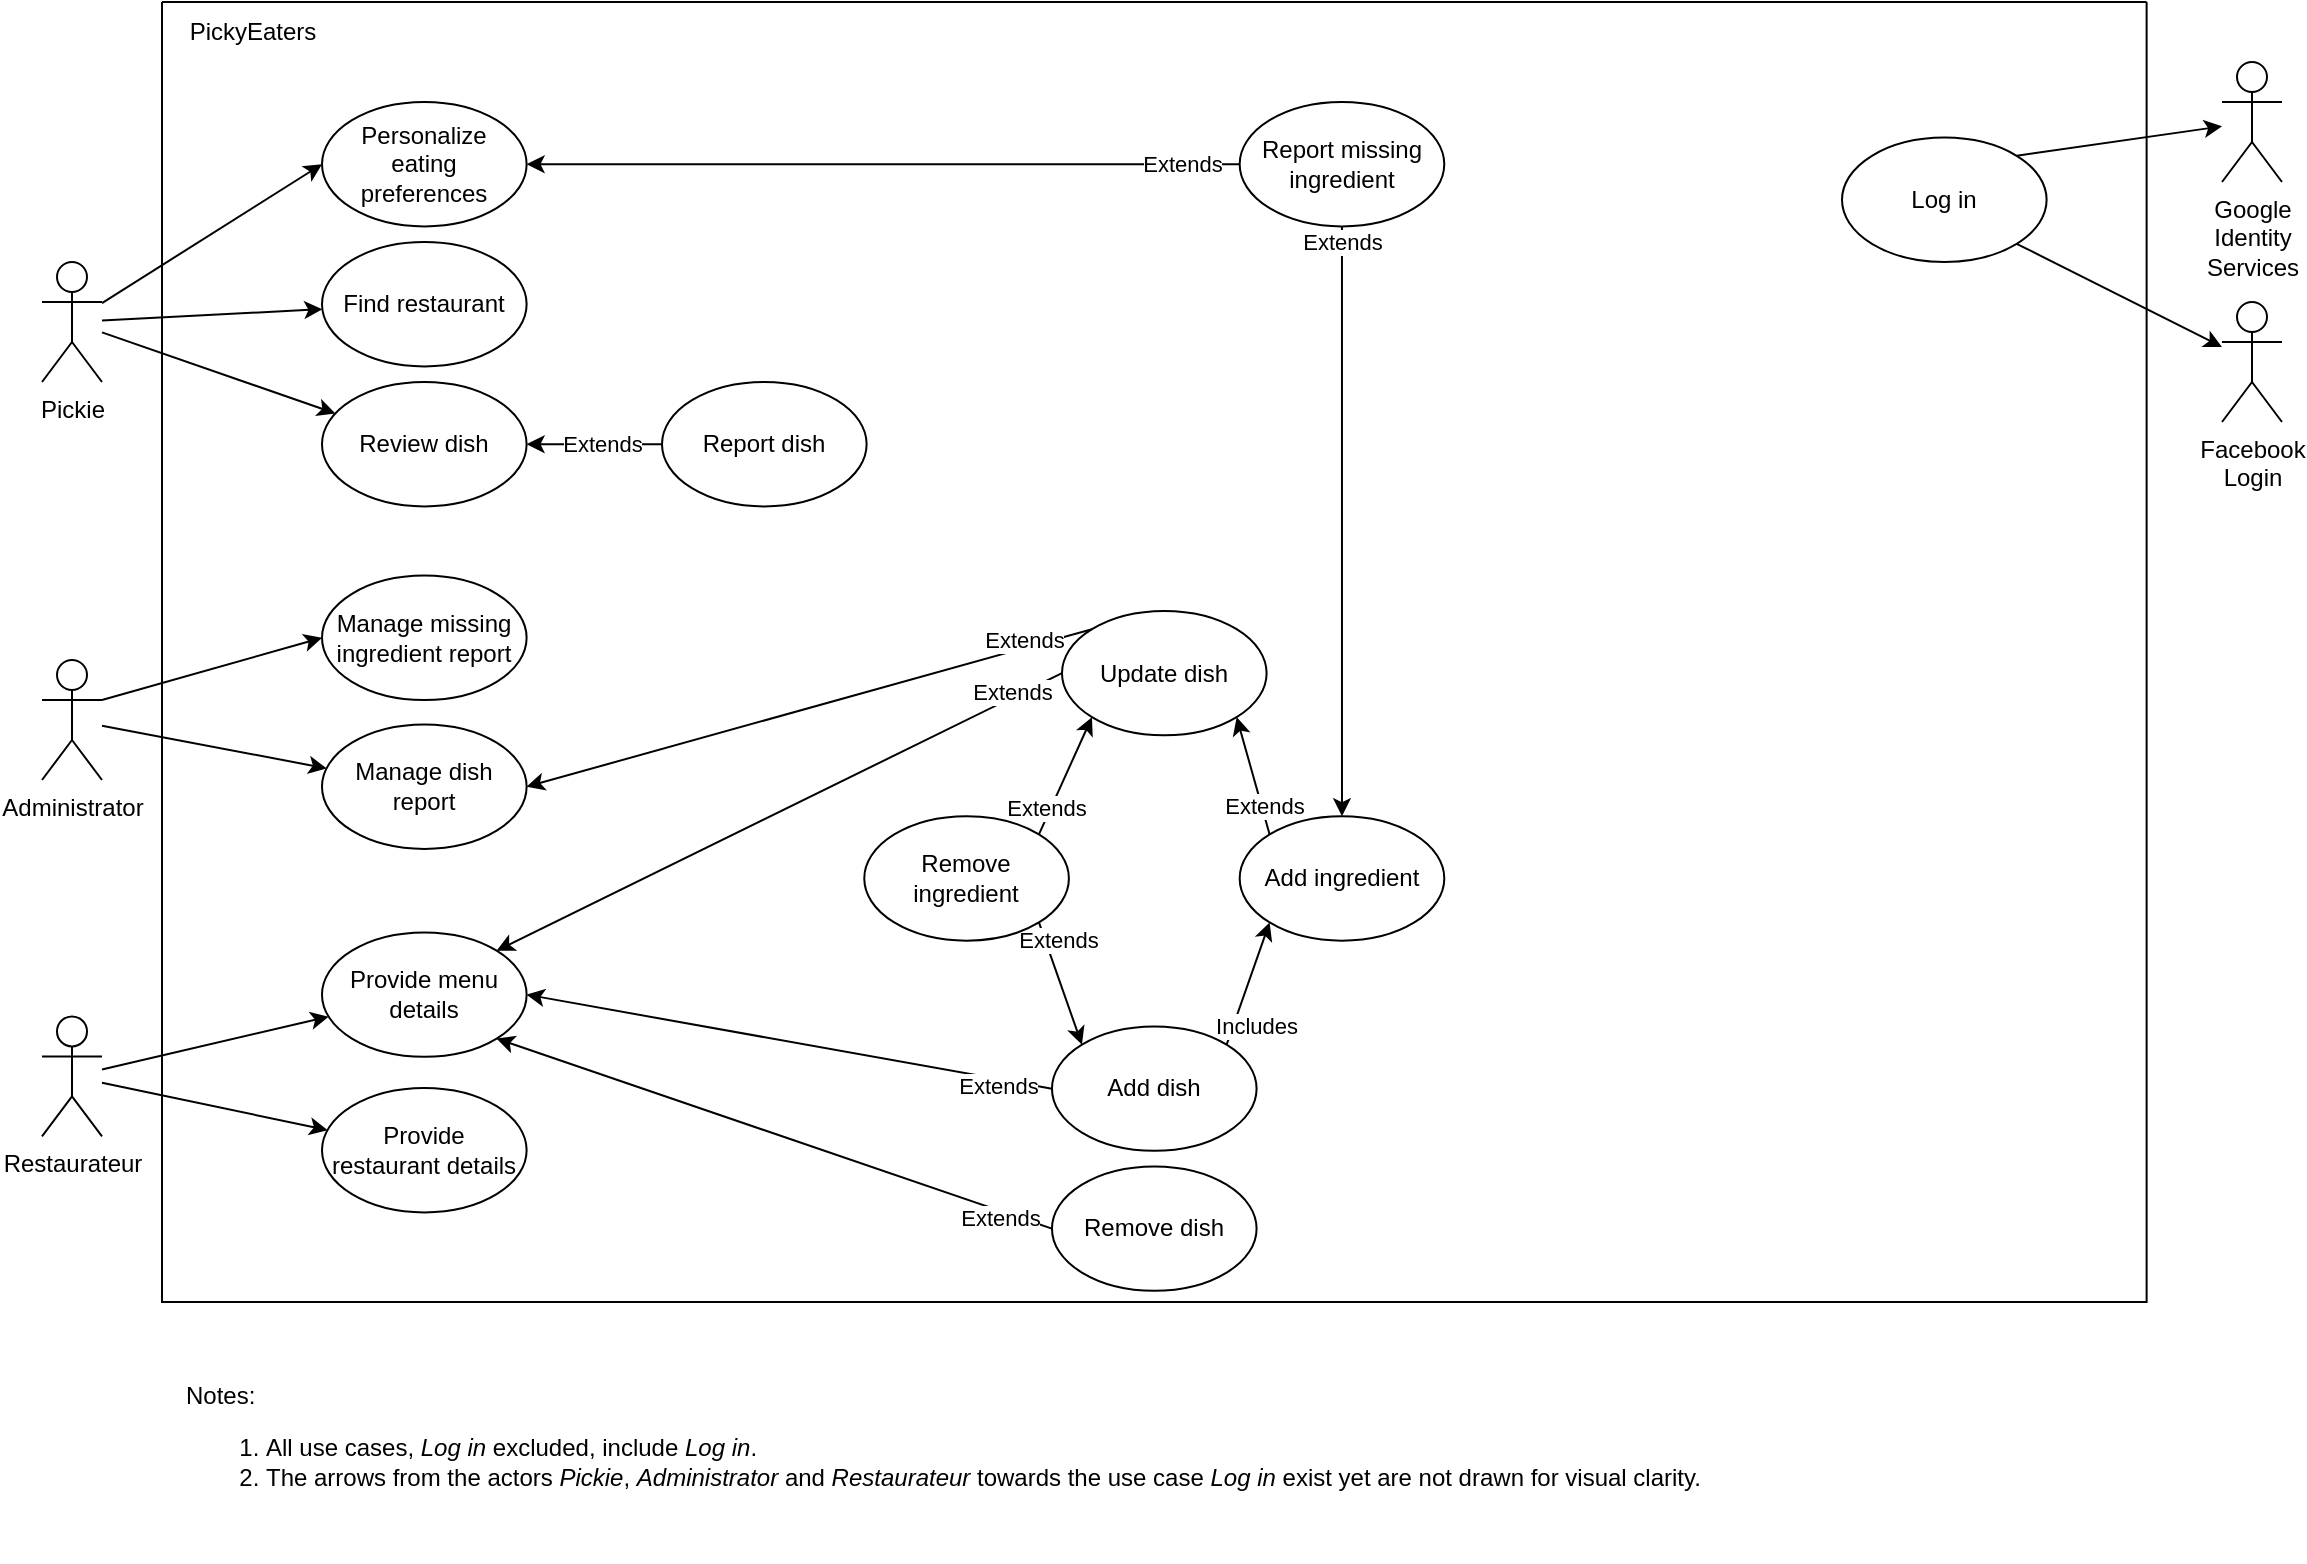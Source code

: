 <mxfile version="22.1.2" type="device">
  <diagram name="Pagina-1" id="WWh0_SsoO25W6FRa21t9">
    <mxGraphModel dx="794" dy="477" grid="1" gridSize="10" guides="1" tooltips="1" connect="1" arrows="1" fold="1" page="1" pageScale="1" pageWidth="1169" pageHeight="827" math="0" shadow="0">
      <root>
        <mxCell id="0" />
        <mxCell id="1" parent="0" />
        <mxCell id="SUVodkcdX4tQ2F5Mpv8K-30" value="Google&lt;br&gt;Identity &lt;br&gt;Services" style="shape=umlActor;verticalLabelPosition=bottom;verticalAlign=top;html=1;" parent="1" vertex="1">
          <mxGeometry x="1120" y="50" width="30" height="60" as="geometry" />
        </mxCell>
        <mxCell id="SUVodkcdX4tQ2F5Mpv8K-131" value="" style="swimlane;startSize=0;" parent="1" vertex="1">
          <mxGeometry x="90" y="20" width="992.31" height="650" as="geometry">
            <mxRectangle x="100" y="40" width="50" height="40" as="alternateBounds" />
          </mxGeometry>
        </mxCell>
        <mxCell id="SUVodkcdX4tQ2F5Mpv8K-117" value="Log in" style="ellipse;whiteSpace=wrap;html=1;movable=1;resizable=1;rotatable=1;deletable=1;editable=1;locked=0;connectable=1;" parent="SUVodkcdX4tQ2F5Mpv8K-131" vertex="1">
          <mxGeometry x="840" y="67.78" width="102.308" height="62.222" as="geometry" />
        </mxCell>
        <mxCell id="SUVodkcdX4tQ2F5Mpv8K-22" value="" style="rounded=0;orthogonalLoop=1;jettySize=auto;html=1;" parent="SUVodkcdX4tQ2F5Mpv8K-131" source="SUVodkcdX4tQ2F5Mpv8K-2" target="SUVodkcdX4tQ2F5Mpv8K-13" edge="1">
          <mxGeometry relative="1" as="geometry" />
        </mxCell>
        <mxCell id="SUVodkcdX4tQ2F5Mpv8K-147" value="" style="rounded=0;orthogonalLoop=1;jettySize=auto;html=1;" parent="SUVodkcdX4tQ2F5Mpv8K-131" source="SUVodkcdX4tQ2F5Mpv8K-2" target="SUVodkcdX4tQ2F5Mpv8K-17" edge="1">
          <mxGeometry relative="1" as="geometry" />
        </mxCell>
        <mxCell id="SUVodkcdX4tQ2F5Mpv8K-2" value="Pickie" style="shape=umlActor;verticalLabelPosition=bottom;verticalAlign=top;html=1;" parent="SUVodkcdX4tQ2F5Mpv8K-131" vertex="1">
          <mxGeometry x="-60" y="130" width="30" height="60" as="geometry" />
        </mxCell>
        <mxCell id="SUVodkcdX4tQ2F5Mpv8K-17" value="Review dish" style="ellipse;whiteSpace=wrap;html=1;movable=1;resizable=1;rotatable=1;deletable=1;editable=1;locked=0;connectable=1;" parent="SUVodkcdX4tQ2F5Mpv8K-131" vertex="1">
          <mxGeometry x="79.996" y="190.0" width="102.308" height="62.222" as="geometry" />
        </mxCell>
        <mxCell id="SUVodkcdX4tQ2F5Mpv8K-169" style="rounded=0;orthogonalLoop=1;jettySize=auto;html=1;entryX=1;entryY=0.5;entryDx=0;entryDy=0;" parent="SUVodkcdX4tQ2F5Mpv8K-131" source="SUVodkcdX4tQ2F5Mpv8K-18" target="SUVodkcdX4tQ2F5Mpv8K-17" edge="1">
          <mxGeometry relative="1" as="geometry" />
        </mxCell>
        <mxCell id="0ggBJ-V_-2L_ERKzc3WN-101" value="Extends" style="edgeLabel;html=1;align=center;verticalAlign=middle;resizable=0;points=[];" parent="SUVodkcdX4tQ2F5Mpv8K-169" vertex="1" connectable="0">
          <mxGeometry x="-0.35" y="-1" relative="1" as="geometry">
            <mxPoint x="-8" y="1" as="offset" />
          </mxGeometry>
        </mxCell>
        <mxCell id="SUVodkcdX4tQ2F5Mpv8K-18" value="Report dish" style="ellipse;whiteSpace=wrap;html=1;movable=1;resizable=1;rotatable=1;deletable=1;editable=1;locked=0;connectable=1;" parent="SUVodkcdX4tQ2F5Mpv8K-131" vertex="1">
          <mxGeometry x="250.002" y="190" width="102.308" height="62.222" as="geometry" />
        </mxCell>
        <mxCell id="SUVodkcdX4tQ2F5Mpv8K-70" value="Remove dish" style="ellipse;whiteSpace=wrap;html=1;movable=1;resizable=1;rotatable=1;deletable=1;editable=1;locked=0;connectable=1;" parent="SUVodkcdX4tQ2F5Mpv8K-131" vertex="1">
          <mxGeometry x="444.985" y="582.213" width="102.308" height="62.222" as="geometry" />
        </mxCell>
        <mxCell id="SUVodkcdX4tQ2F5Mpv8K-212" value="" style="rounded=0;orthogonalLoop=1;jettySize=auto;html=1;entryX=0;entryY=1;entryDx=0;entryDy=0;exitX=1;exitY=0;exitDx=0;exitDy=0;" parent="SUVodkcdX4tQ2F5Mpv8K-131" source="SUVodkcdX4tQ2F5Mpv8K-107" target="SUVodkcdX4tQ2F5Mpv8K-21" edge="1">
          <mxGeometry relative="1" as="geometry">
            <mxPoint x="562" y="440" as="targetPoint" />
          </mxGeometry>
        </mxCell>
        <mxCell id="0ggBJ-V_-2L_ERKzc3WN-108" value="Includes" style="edgeLabel;html=1;align=center;verticalAlign=middle;resizable=0;points=[];" parent="SUVodkcdX4tQ2F5Mpv8K-212" vertex="1" connectable="0">
          <mxGeometry x="0.469" y="-1" relative="1" as="geometry">
            <mxPoint x="-2" y="35" as="offset" />
          </mxGeometry>
        </mxCell>
        <mxCell id="SUVodkcdX4tQ2F5Mpv8K-107" value="Add dish" style="ellipse;whiteSpace=wrap;html=1;movable=1;resizable=1;rotatable=1;deletable=1;editable=1;locked=0;connectable=1;" parent="SUVodkcdX4tQ2F5Mpv8K-131" vertex="1">
          <mxGeometry x="444.985" y="512.213" width="102.308" height="62.222" as="geometry" />
        </mxCell>
        <mxCell id="SUVodkcdX4tQ2F5Mpv8K-19" value="Update dish" style="ellipse;whiteSpace=wrap;html=1;movable=1;resizable=1;rotatable=1;deletable=1;editable=1;locked=0;connectable=1;" parent="SUVodkcdX4tQ2F5Mpv8K-131" vertex="1">
          <mxGeometry x="449.998" y="304.466" width="102.308" height="62.222" as="geometry" />
        </mxCell>
        <mxCell id="SUVodkcdX4tQ2F5Mpv8K-218" value="" style="rounded=0;orthogonalLoop=1;jettySize=auto;html=1;exitX=1;exitY=0;exitDx=0;exitDy=0;entryX=0;entryY=1;entryDx=0;entryDy=0;" parent="SUVodkcdX4tQ2F5Mpv8K-131" source="SUVodkcdX4tQ2F5Mpv8K-20" target="SUVodkcdX4tQ2F5Mpv8K-19" edge="1">
          <mxGeometry relative="1" as="geometry">
            <mxPoint x="492" y="367.69" as="targetPoint" />
          </mxGeometry>
        </mxCell>
        <mxCell id="0ggBJ-V_-2L_ERKzc3WN-107" value="Extends" style="edgeLabel;html=1;align=center;verticalAlign=middle;resizable=0;points=[];" parent="SUVodkcdX4tQ2F5Mpv8K-218" vertex="1" connectable="0">
          <mxGeometry x="-0.731" relative="1" as="geometry">
            <mxPoint y="-6" as="offset" />
          </mxGeometry>
        </mxCell>
        <mxCell id="lcHNOFjkieyMgR1XKtjw-1" value="" style="rounded=0;orthogonalLoop=1;jettySize=auto;html=1;exitX=1;exitY=1;exitDx=0;exitDy=0;entryX=0;entryY=0;entryDx=0;entryDy=0;" parent="SUVodkcdX4tQ2F5Mpv8K-131" source="SUVodkcdX4tQ2F5Mpv8K-20" target="SUVodkcdX4tQ2F5Mpv8K-107" edge="1">
          <mxGeometry relative="1" as="geometry" />
        </mxCell>
        <mxCell id="lcHNOFjkieyMgR1XKtjw-3" value="Extends" style="edgeLabel;html=1;align=center;verticalAlign=middle;resizable=0;points=[];" parent="lcHNOFjkieyMgR1XKtjw-1" vertex="1" connectable="0">
          <mxGeometry x="-0.395" y="-1" relative="1" as="geometry">
            <mxPoint x="4" y="-10" as="offset" />
          </mxGeometry>
        </mxCell>
        <mxCell id="SUVodkcdX4tQ2F5Mpv8K-20" value="Remove ingredient" style="ellipse;whiteSpace=wrap;html=1;movable=1;resizable=1;rotatable=1;deletable=1;editable=1;locked=0;connectable=1;" parent="SUVodkcdX4tQ2F5Mpv8K-131" vertex="1">
          <mxGeometry x="351.137" y="407.112" width="102.308" height="62.222" as="geometry" />
        </mxCell>
        <mxCell id="SUVodkcdX4tQ2F5Mpv8K-215" value="" style="rounded=0;orthogonalLoop=1;jettySize=auto;html=1;entryX=1;entryY=1;entryDx=0;entryDy=0;exitX=0;exitY=0;exitDx=0;exitDy=0;" parent="SUVodkcdX4tQ2F5Mpv8K-131" source="SUVodkcdX4tQ2F5Mpv8K-21" target="SUVodkcdX4tQ2F5Mpv8K-19" edge="1">
          <mxGeometry relative="1" as="geometry" />
        </mxCell>
        <mxCell id="0ggBJ-V_-2L_ERKzc3WN-109" value="Extends" style="edgeLabel;html=1;align=center;verticalAlign=middle;resizable=0;points=[];" parent="SUVodkcdX4tQ2F5Mpv8K-215" vertex="1" connectable="0">
          <mxGeometry x="-0.509" y="-1" relative="1" as="geometry">
            <mxPoint as="offset" />
          </mxGeometry>
        </mxCell>
        <mxCell id="gfF8k4J5GaET6WxlGwNS-1" value="" style="edgeStyle=orthogonalEdgeStyle;rounded=0;orthogonalLoop=1;jettySize=auto;html=1;entryX=0.5;entryY=0;entryDx=0;entryDy=0;exitX=0.5;exitY=1;exitDx=0;exitDy=0;" parent="SUVodkcdX4tQ2F5Mpv8K-131" source="SUVodkcdX4tQ2F5Mpv8K-222" target="SUVodkcdX4tQ2F5Mpv8K-21" edge="1">
          <mxGeometry relative="1" as="geometry" />
        </mxCell>
        <mxCell id="gfF8k4J5GaET6WxlGwNS-2" value="Extends" style="edgeLabel;html=1;align=center;verticalAlign=middle;resizable=0;points=[];" parent="gfF8k4J5GaET6WxlGwNS-1" vertex="1" connectable="0">
          <mxGeometry x="-0.699" y="-1" relative="1" as="geometry">
            <mxPoint x="1" y="-37" as="offset" />
          </mxGeometry>
        </mxCell>
        <mxCell id="SUVodkcdX4tQ2F5Mpv8K-21" value="Add ingredient" style="ellipse;whiteSpace=wrap;html=1;movable=1;resizable=1;rotatable=1;deletable=1;editable=1;locked=0;connectable=1;" parent="SUVodkcdX4tQ2F5Mpv8K-131" vertex="1">
          <mxGeometry x="538.835" y="407.113" width="102.308" height="62.222" as="geometry" />
        </mxCell>
        <mxCell id="SUVodkcdX4tQ2F5Mpv8K-13" value="Find restaurant" style="ellipse;whiteSpace=wrap;html=1;movable=1;resizable=1;rotatable=1;deletable=1;editable=1;locked=0;connectable=1;" parent="SUVodkcdX4tQ2F5Mpv8K-131" vertex="1">
          <mxGeometry x="80" y="120" width="102.308" height="62.222" as="geometry" />
        </mxCell>
        <mxCell id="SUVodkcdX4tQ2F5Mpv8K-167" value="Manage dish report" style="ellipse;whiteSpace=wrap;html=1;movable=1;resizable=1;rotatable=1;deletable=1;editable=1;locked=0;connectable=1;" parent="SUVodkcdX4tQ2F5Mpv8K-131" vertex="1">
          <mxGeometry x="80" y="361.228" width="102.308" height="62.222" as="geometry" />
        </mxCell>
        <mxCell id="SUVodkcdX4tQ2F5Mpv8K-178" value="" style="rounded=0;orthogonalLoop=1;jettySize=auto;html=1;entryX=1;entryY=0.5;entryDx=0;entryDy=0;exitX=0;exitY=0;exitDx=0;exitDy=0;" parent="SUVodkcdX4tQ2F5Mpv8K-131" source="SUVodkcdX4tQ2F5Mpv8K-19" target="SUVodkcdX4tQ2F5Mpv8K-167" edge="1">
          <mxGeometry relative="1" as="geometry">
            <mxPoint x="416" y="336.11" as="sourcePoint" />
            <mxPoint x="190" y="384.11" as="targetPoint" />
          </mxGeometry>
        </mxCell>
        <mxCell id="0ggBJ-V_-2L_ERKzc3WN-106" value="Extends" style="edgeLabel;html=1;align=center;verticalAlign=middle;resizable=0;points=[];" parent="SUVodkcdX4tQ2F5Mpv8K-178" vertex="1" connectable="0">
          <mxGeometry x="-0.759" y="-1" relative="1" as="geometry">
            <mxPoint y="-3" as="offset" />
          </mxGeometry>
        </mxCell>
        <mxCell id="SUVodkcdX4tQ2F5Mpv8K-222" value="Report missing ingredient" style="ellipse;whiteSpace=wrap;html=1;movable=1;resizable=1;rotatable=1;deletable=1;editable=1;locked=0;connectable=1;" parent="SUVodkcdX4tQ2F5Mpv8K-131" vertex="1">
          <mxGeometry x="538.832" y="50" width="102.308" height="62.222" as="geometry" />
        </mxCell>
        <mxCell id="SUVodkcdX4tQ2F5Mpv8K-177" value="" style="rounded=0;orthogonalLoop=1;jettySize=auto;html=1;exitX=0;exitY=0.5;exitDx=0;exitDy=0;entryX=1;entryY=1;entryDx=0;entryDy=0;" parent="SUVodkcdX4tQ2F5Mpv8K-131" source="SUVodkcdX4tQ2F5Mpv8K-70" target="SUVodkcdX4tQ2F5Mpv8K-15" edge="1">
          <mxGeometry relative="1" as="geometry">
            <mxPoint x="384" y="437" as="sourcePoint" />
            <mxPoint x="168" y="493" as="targetPoint" />
          </mxGeometry>
        </mxCell>
        <mxCell id="0ggBJ-V_-2L_ERKzc3WN-105" value="Extends" style="edgeLabel;html=1;align=center;verticalAlign=middle;resizable=0;points=[];" parent="SUVodkcdX4tQ2F5Mpv8K-177" vertex="1" connectable="0">
          <mxGeometry x="-0.817" y="3" relative="1" as="geometry">
            <mxPoint as="offset" />
          </mxGeometry>
        </mxCell>
        <mxCell id="SUVodkcdX4tQ2F5Mpv8K-174" value="" style="rounded=0;orthogonalLoop=1;jettySize=auto;html=1;entryX=1;entryY=0;entryDx=0;entryDy=0;exitX=0;exitY=0.5;exitDx=0;exitDy=0;" parent="SUVodkcdX4tQ2F5Mpv8K-131" source="SUVodkcdX4tQ2F5Mpv8K-19" target="SUVodkcdX4tQ2F5Mpv8K-15" edge="1">
          <mxGeometry relative="1" as="geometry" />
        </mxCell>
        <mxCell id="0ggBJ-V_-2L_ERKzc3WN-102" value="Extends" style="edgeLabel;html=1;align=center;verticalAlign=middle;resizable=0;points=[];" parent="SUVodkcdX4tQ2F5Mpv8K-174" vertex="1" connectable="0">
          <mxGeometry x="-0.7" relative="1" as="geometry">
            <mxPoint x="17" y="-12" as="offset" />
          </mxGeometry>
        </mxCell>
        <mxCell id="SUVodkcdX4tQ2F5Mpv8K-175" value="" style="rounded=0;orthogonalLoop=1;jettySize=auto;html=1;exitX=0;exitY=0.5;exitDx=0;exitDy=0;entryX=1;entryY=0.5;entryDx=0;entryDy=0;" parent="SUVodkcdX4tQ2F5Mpv8K-131" source="SUVodkcdX4tQ2F5Mpv8K-107" target="SUVodkcdX4tQ2F5Mpv8K-15" edge="1">
          <mxGeometry relative="1" as="geometry">
            <mxPoint x="336" y="484.77" as="sourcePoint" />
            <mxPoint x="120" y="540.77" as="targetPoint" />
          </mxGeometry>
        </mxCell>
        <mxCell id="0ggBJ-V_-2L_ERKzc3WN-104" value="Extends" style="edgeLabel;html=1;align=center;verticalAlign=middle;resizable=0;points=[];" parent="SUVodkcdX4tQ2F5Mpv8K-175" vertex="1" connectable="0">
          <mxGeometry x="-0.794" y="3" relative="1" as="geometry">
            <mxPoint as="offset" />
          </mxGeometry>
        </mxCell>
        <mxCell id="SUVodkcdX4tQ2F5Mpv8K-11" value="Personalize&lt;br&gt;eating&lt;br&gt;preferences" style="ellipse;whiteSpace=wrap;html=1;movable=1;resizable=1;rotatable=1;deletable=1;editable=1;locked=0;connectable=1;" parent="SUVodkcdX4tQ2F5Mpv8K-131" vertex="1">
          <mxGeometry x="80.004" y="50" width="102.308" height="62.222" as="geometry" />
        </mxCell>
        <mxCell id="SUVodkcdX4tQ2F5Mpv8K-224" value="" style="rounded=0;orthogonalLoop=1;jettySize=auto;html=1;entryX=1;entryY=0.5;entryDx=0;entryDy=0;exitX=0;exitY=0.5;exitDx=0;exitDy=0;" parent="SUVodkcdX4tQ2F5Mpv8K-131" source="SUVodkcdX4tQ2F5Mpv8K-222" target="SUVodkcdX4tQ2F5Mpv8K-11" edge="1">
          <mxGeometry relative="1" as="geometry" />
        </mxCell>
        <mxCell id="0ggBJ-V_-2L_ERKzc3WN-99" value="Extends" style="edgeLabel;html=1;align=center;verticalAlign=middle;resizable=0;points=[];" parent="SUVodkcdX4tQ2F5Mpv8K-224" vertex="1" connectable="0">
          <mxGeometry x="-0.499" y="2" relative="1" as="geometry">
            <mxPoint x="60" y="-2" as="offset" />
          </mxGeometry>
        </mxCell>
        <mxCell id="0ggBJ-V_-2L_ERKzc3WN-48" value="Manage missing ingredient report" style="ellipse;whiteSpace=wrap;html=1;movable=1;resizable=1;rotatable=1;deletable=1;editable=1;locked=0;connectable=1;" parent="SUVodkcdX4tQ2F5Mpv8K-131" vertex="1">
          <mxGeometry x="80" y="286.788" width="102.308" height="62.222" as="geometry" />
        </mxCell>
        <mxCell id="SUVodkcdX4tQ2F5Mpv8K-26" value="" style="rounded=0;orthogonalLoop=1;jettySize=auto;html=1;" parent="SUVodkcdX4tQ2F5Mpv8K-131" source="SUVodkcdX4tQ2F5Mpv8K-3" target="SUVodkcdX4tQ2F5Mpv8K-15" edge="1">
          <mxGeometry relative="1" as="geometry">
            <mxPoint x="-40" y="560.21" as="sourcePoint" />
          </mxGeometry>
        </mxCell>
        <mxCell id="SUVodkcdX4tQ2F5Mpv8K-115" value="" style="rounded=0;orthogonalLoop=1;jettySize=auto;html=1;" parent="SUVodkcdX4tQ2F5Mpv8K-131" source="SUVodkcdX4tQ2F5Mpv8K-3" target="SUVodkcdX4tQ2F5Mpv8K-114" edge="1">
          <mxGeometry relative="1" as="geometry" />
        </mxCell>
        <mxCell id="SUVodkcdX4tQ2F5Mpv8K-3" value="Restaurateur" style="shape=umlActor;verticalLabelPosition=bottom;verticalAlign=top;html=1;" parent="SUVodkcdX4tQ2F5Mpv8K-131" vertex="1">
          <mxGeometry x="-60" y="507.21" width="30" height="60" as="geometry" />
        </mxCell>
        <mxCell id="SUVodkcdX4tQ2F5Mpv8K-15" value="Provide menu details" style="ellipse;whiteSpace=wrap;html=1;movable=1;resizable=1;rotatable=1;deletable=1;editable=1;locked=0;connectable=1;" parent="SUVodkcdX4tQ2F5Mpv8K-131" vertex="1">
          <mxGeometry x="80" y="465.21" width="102.308" height="62.222" as="geometry" />
        </mxCell>
        <mxCell id="SUVodkcdX4tQ2F5Mpv8K-114" value="Provide&lt;br&gt;restaurant details" style="ellipse;whiteSpace=wrap;html=1;movable=1;resizable=1;rotatable=1;deletable=1;editable=1;locked=0;connectable=1;" parent="SUVodkcdX4tQ2F5Mpv8K-131" vertex="1">
          <mxGeometry x="80" y="542.992" width="102.308" height="62.222" as="geometry" />
        </mxCell>
        <mxCell id="SUVodkcdX4tQ2F5Mpv8K-6" value="Administrator" style="shape=umlActor;verticalLabelPosition=bottom;verticalAlign=top;html=1;" parent="SUVodkcdX4tQ2F5Mpv8K-131" vertex="1">
          <mxGeometry x="-60" y="329" width="30" height="60" as="geometry" />
        </mxCell>
        <mxCell id="SUVodkcdX4tQ2F5Mpv8K-168" value="" style="rounded=0;orthogonalLoop=1;jettySize=auto;html=1;" parent="SUVodkcdX4tQ2F5Mpv8K-131" source="SUVodkcdX4tQ2F5Mpv8K-6" target="SUVodkcdX4tQ2F5Mpv8K-167" edge="1">
          <mxGeometry relative="1" as="geometry" />
        </mxCell>
        <mxCell id="0ggBJ-V_-2L_ERKzc3WN-51" value="" style="rounded=0;orthogonalLoop=1;jettySize=auto;html=1;exitX=1;exitY=0.333;exitDx=0;exitDy=0;exitPerimeter=0;entryX=0;entryY=0.5;entryDx=0;entryDy=0;" parent="SUVodkcdX4tQ2F5Mpv8K-131" source="SUVodkcdX4tQ2F5Mpv8K-6" target="0ggBJ-V_-2L_ERKzc3WN-48" edge="1">
          <mxGeometry relative="1" as="geometry">
            <mxPoint x="-30.45" y="361.32" as="sourcePoint" />
            <mxPoint x="79.55" y="352.32" as="targetPoint" />
          </mxGeometry>
        </mxCell>
        <mxCell id="0ggBJ-V_-2L_ERKzc3WN-89" style="rounded=0;orthogonalLoop=1;jettySize=auto;html=1;entryX=0;entryY=0.5;entryDx=0;entryDy=0;" parent="SUVodkcdX4tQ2F5Mpv8K-131" source="SUVodkcdX4tQ2F5Mpv8K-2" target="SUVodkcdX4tQ2F5Mpv8K-11" edge="1">
          <mxGeometry relative="1" as="geometry">
            <mxPoint x="-50" y="190.11" as="sourcePoint" />
            <mxPoint x="80" y="92.11" as="targetPoint" />
          </mxGeometry>
        </mxCell>
        <mxCell id="SUVodkcdX4tQ2F5Mpv8K-249" value="PickyEaters" style="text;html=1;align=center;verticalAlign=middle;resizable=0;points=[];autosize=1;strokeColor=none;fillColor=none;" parent="SUVodkcdX4tQ2F5Mpv8K-131" vertex="1">
          <mxGeometry width="90" height="30" as="geometry" />
        </mxCell>
        <mxCell id="0ggBJ-V_-2L_ERKzc3WN-1" value="Facebook &lt;br&gt;Login" style="shape=umlActor;verticalLabelPosition=bottom;verticalAlign=top;html=1;" parent="1" vertex="1">
          <mxGeometry x="1120" y="170" width="30" height="60" as="geometry" />
        </mxCell>
        <mxCell id="0ggBJ-V_-2L_ERKzc3WN-4" value="" style="endArrow=classic;html=1;rounded=0;exitX=1;exitY=0;exitDx=0;exitDy=0;" parent="1" source="SUVodkcdX4tQ2F5Mpv8K-117" target="SUVodkcdX4tQ2F5Mpv8K-30" edge="1">
          <mxGeometry width="50" height="50" relative="1" as="geometry">
            <mxPoint x="1052.31" y="261.12" as="sourcePoint" />
            <mxPoint x="1102.31" y="211.12" as="targetPoint" />
          </mxGeometry>
        </mxCell>
        <mxCell id="0ggBJ-V_-2L_ERKzc3WN-2" value="" style="endArrow=classic;html=1;rounded=0;exitX=1;exitY=1;exitDx=0;exitDy=0;" parent="1" source="SUVodkcdX4tQ2F5Mpv8K-117" target="0ggBJ-V_-2L_ERKzc3WN-1" edge="1">
          <mxGeometry width="50" height="50" relative="1" as="geometry">
            <mxPoint x="1052.31" y="285" as="sourcePoint" />
            <mxPoint x="1110" y="210" as="targetPoint" />
          </mxGeometry>
        </mxCell>
        <mxCell id="0ggBJ-V_-2L_ERKzc3WN-130" value="Notes: &lt;br&gt;&lt;div style=&quot;&quot;&gt;&lt;ol&gt;&lt;li&gt;&lt;span style=&quot;background-color: initial;&quot;&gt;All use cases, &lt;/span&gt;&lt;i style=&quot;background-color: initial;&quot;&gt;Log in&lt;/i&gt;&lt;span style=&quot;background-color: initial;&quot;&gt; excluded, include &lt;/span&gt;&lt;i style=&quot;background-color: initial;&quot;&gt;Log in&lt;/i&gt;&lt;span style=&quot;background-color: initial;&quot;&gt;.&lt;/span&gt;&lt;/li&gt;&lt;li&gt;The arrows from the actors &lt;i&gt;Pickie&lt;/i&gt;, &lt;i&gt;Administrator &lt;/i&gt;and &lt;i&gt;Restaurateur &lt;/i&gt;towards the use case &lt;i&gt;Log in &lt;/i&gt;exist yet are not drawn for visual clarity.&lt;/li&gt;&lt;/ol&gt;&lt;/div&gt;&lt;div style=&quot;&quot;&gt;&lt;br&gt;&lt;/div&gt;" style="text;html=1;align=left;verticalAlign=middle;resizable=0;points=[];autosize=1;strokeColor=none;fillColor=none;" parent="1" vertex="1">
          <mxGeometry x="100" y="700" width="780" height="100" as="geometry" />
        </mxCell>
      </root>
    </mxGraphModel>
  </diagram>
</mxfile>
